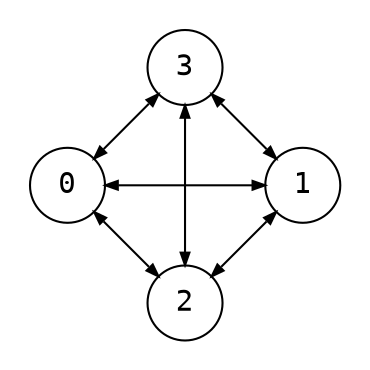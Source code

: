 digraph {
    node [shape=circle, fontname="monospace"; fixedsize=true, width="0.5"];
    edge [arrowsize=0.6];
    layout=neato;
    scale=1.3;
    normalize=true;
    pad=0.2;

    0 -> {1, 2, 3} [dir="both"];
    3 -> 1 [dir="both"];
    1 -> 2 [dir="both"];
    2 -> 3 [dir="both"];
}